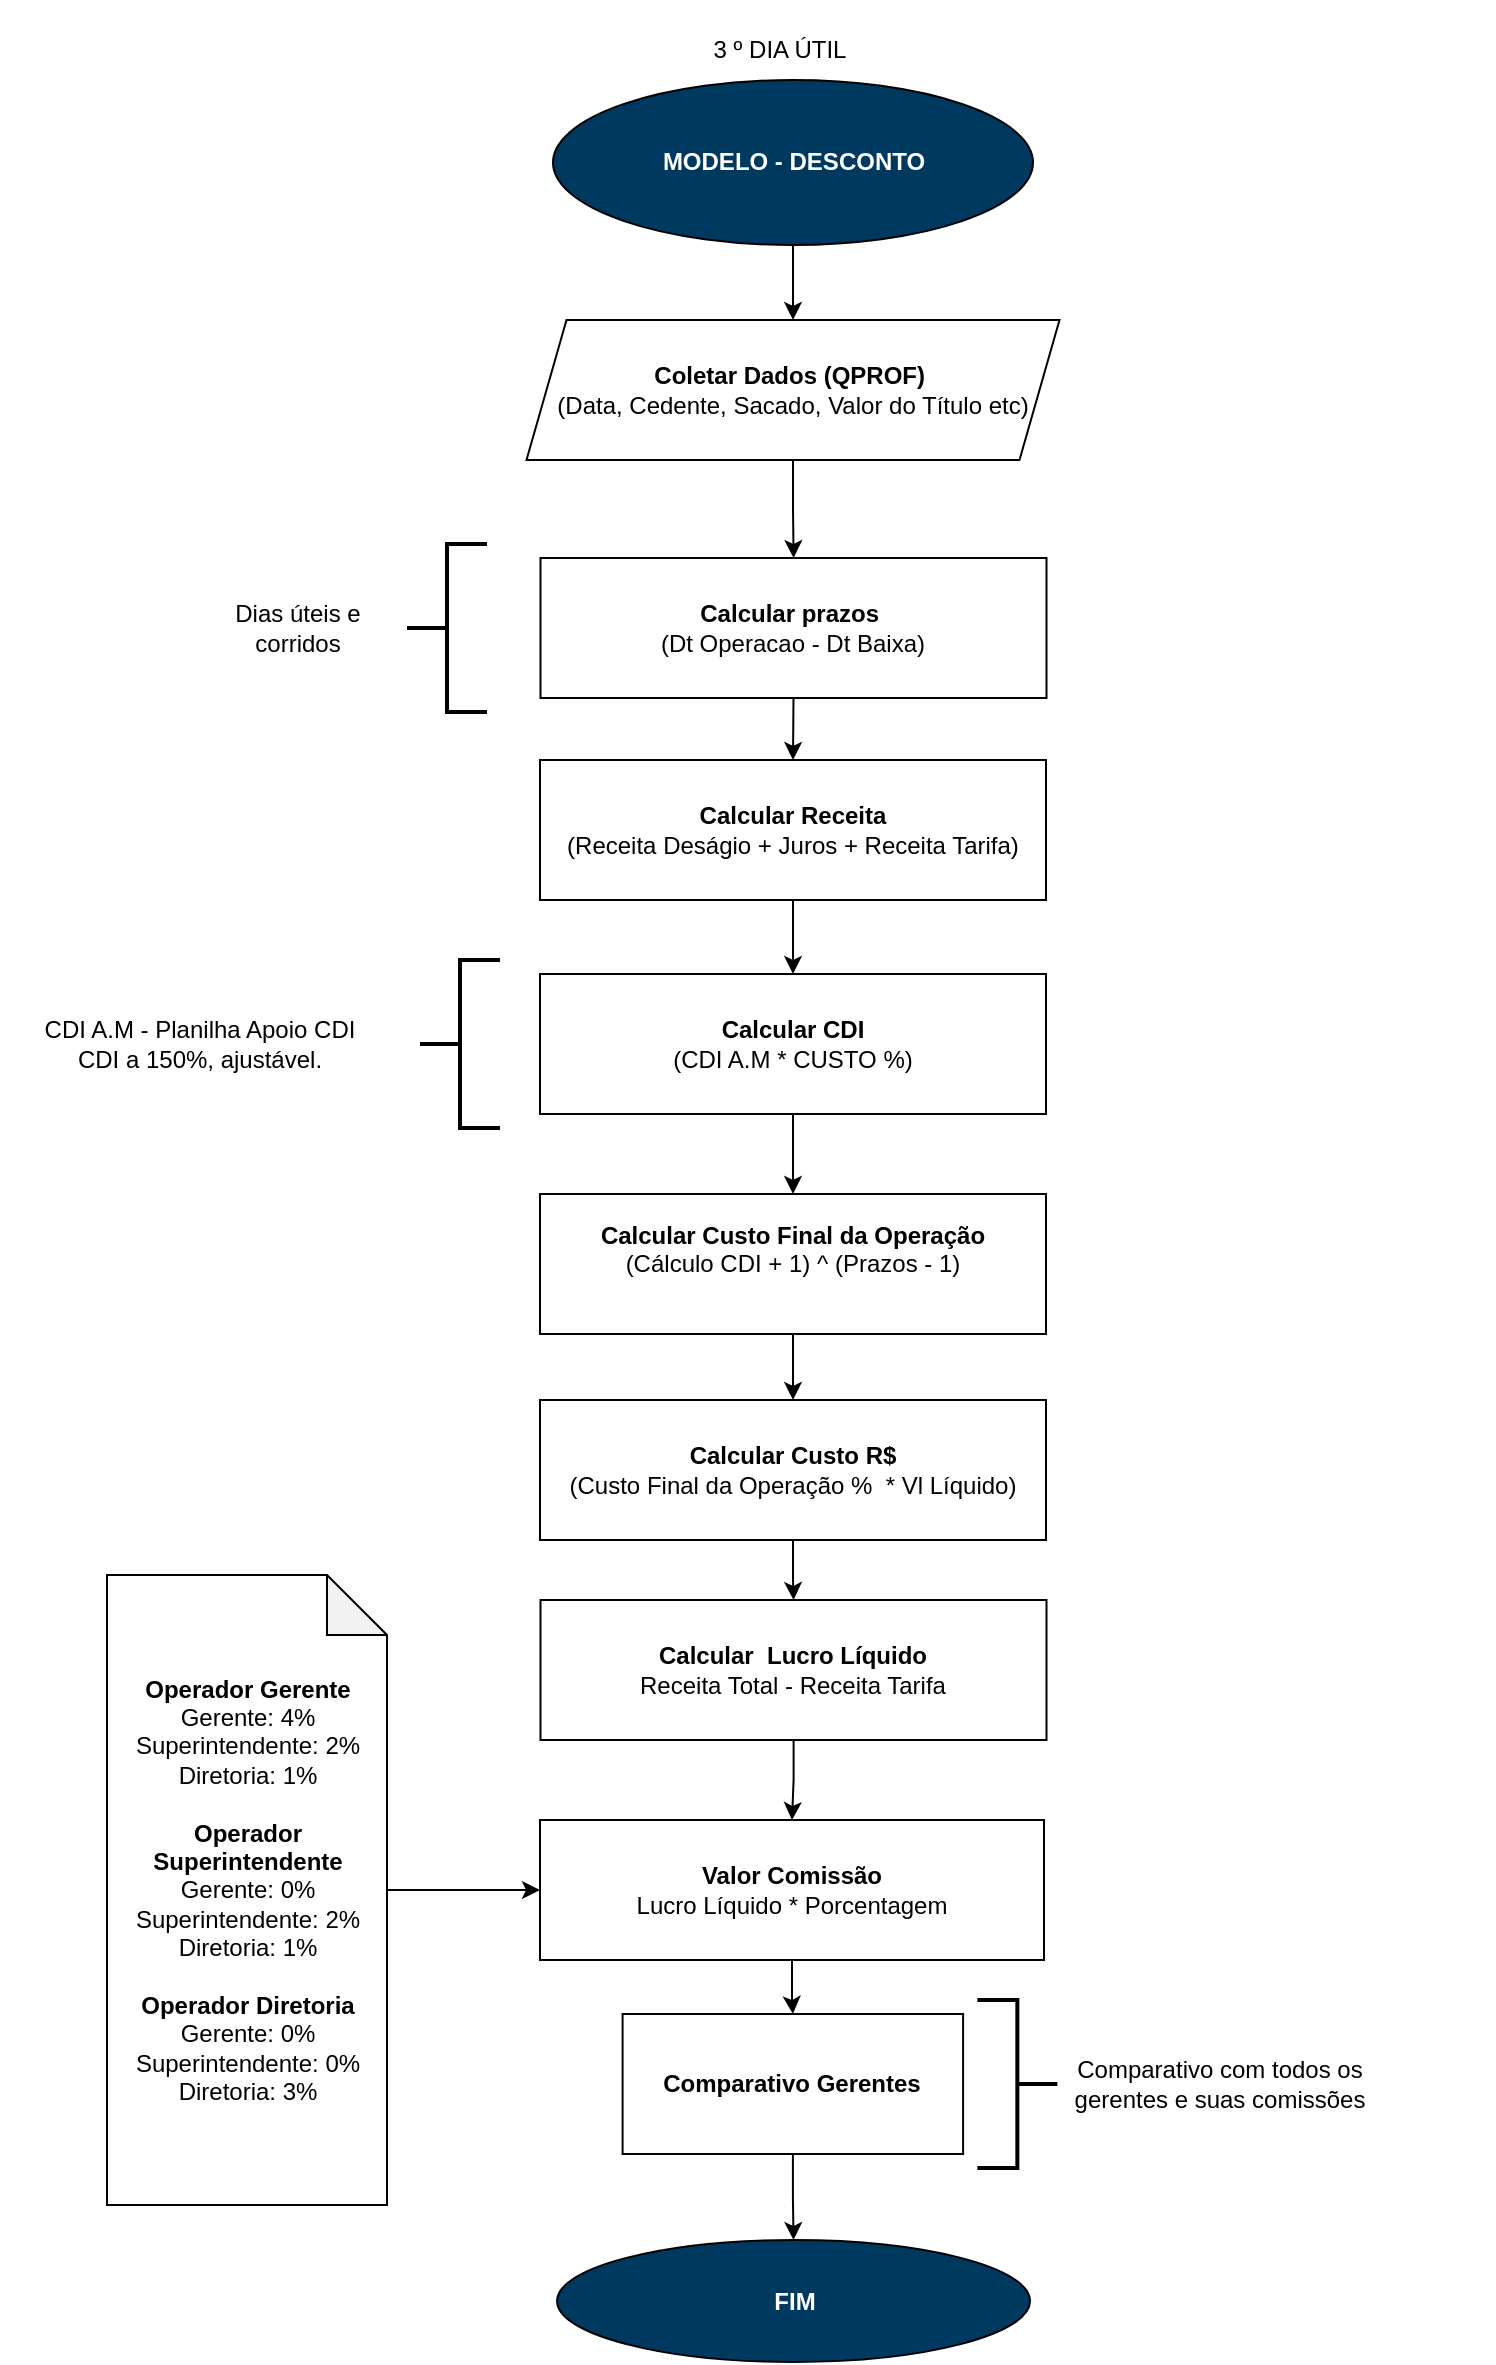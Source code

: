 <mxfile version="24.7.16" pages="4">
  <diagram name="DESCONTO" id="_d2cayw3rxY8vn-zWWvY">
    <mxGraphModel dx="1499" dy="1824" grid="1" gridSize="10" guides="1" tooltips="1" connect="1" arrows="1" fold="1" page="1" pageScale="1" pageWidth="827" pageHeight="1169" math="0" shadow="0">
      <root>
        <mxCell id="0" />
        <mxCell id="1" parent="0" />
        <mxCell id="TeKsGyX4EHNwTsalYo8B-63" style="edgeStyle=orthogonalEdgeStyle;rounded=0;orthogonalLoop=1;jettySize=auto;html=1;exitX=0.5;exitY=1;exitDx=0;exitDy=0;entryX=0.5;entryY=1;entryDx=0;entryDy=0;" parent="1" edge="1">
          <mxGeometry relative="1" as="geometry">
            <mxPoint x="1140" y="1192.5" as="targetPoint" />
          </mxGeometry>
        </mxCell>
        <mxCell id="TeKsGyX4EHNwTsalYo8B-71" style="edgeStyle=orthogonalEdgeStyle;rounded=0;orthogonalLoop=1;jettySize=auto;html=1;exitX=1;exitY=0.5;exitDx=0;exitDy=0;entryX=0;entryY=0.5;entryDx=0;entryDy=0;" parent="1" edge="1">
          <mxGeometry relative="1" as="geometry">
            <mxPoint x="1240" y="1155" as="sourcePoint" />
          </mxGeometry>
        </mxCell>
        <mxCell id="s9tQfGSfNcySYrhV0mtR-148" value="3 º DIA ÚTIL" style="text;html=1;align=center;verticalAlign=middle;whiteSpace=wrap;rounded=0;" parent="1" vertex="1">
          <mxGeometry x="395.25" y="-340" width="150" height="50" as="geometry" />
        </mxCell>
        <mxCell id="6R9e0S38YPJOB4MfhtHX-23" style="edgeStyle=orthogonalEdgeStyle;rounded=0;orthogonalLoop=1;jettySize=auto;html=1;exitX=0.5;exitY=1;exitDx=0;exitDy=0;entryX=0.5;entryY=0;entryDx=0;entryDy=0;" parent="1" source="s9tQfGSfNcySYrhV0mtR-16" target="ZZocRbKpfJS5ne6Fi3mc-1" edge="1">
          <mxGeometry relative="1" as="geometry">
            <mxPoint x="476.875" y="247" as="targetPoint" />
          </mxGeometry>
        </mxCell>
        <mxCell id="s9tQfGSfNcySYrhV0mtR-16" value="&lt;b&gt;Calcular Receita&lt;/b&gt;&lt;br&gt;(Receita Deságio + Juros + Receita Tarifa)" style="rounded=0;whiteSpace=wrap;html=1;" parent="1" vertex="1">
          <mxGeometry x="350" y="40" width="253" height="70" as="geometry" />
        </mxCell>
        <mxCell id="6R9e0S38YPJOB4MfhtHX-8" style="edgeStyle=orthogonalEdgeStyle;rounded=0;orthogonalLoop=1;jettySize=auto;html=1;exitX=0.5;exitY=1;exitDx=0;exitDy=0;entryX=0.5;entryY=0;entryDx=0;entryDy=0;" parent="1" source="s9tQfGSfNcySYrhV0mtR-18" target="s9tQfGSfNcySYrhV0mtR-16" edge="1">
          <mxGeometry relative="1" as="geometry">
            <mxPoint x="476.5" y="80" as="targetPoint" />
          </mxGeometry>
        </mxCell>
        <mxCell id="s9tQfGSfNcySYrhV0mtR-18" value="&lt;b&gt;Calcular prazos&amp;nbsp;&lt;/b&gt;&lt;br&gt;(Dt Operacao - Dt Baixa)" style="rounded=0;whiteSpace=wrap;html=1;" parent="1" vertex="1">
          <mxGeometry x="350.25" y="-61" width="253" height="70" as="geometry" />
        </mxCell>
        <mxCell id="6R9e0S38YPJOB4MfhtHX-39" style="edgeStyle=orthogonalEdgeStyle;rounded=0;orthogonalLoop=1;jettySize=auto;html=1;exitX=0.5;exitY=1;exitDx=0;exitDy=0;entryX=0.5;entryY=0;entryDx=0;entryDy=0;" parent="1" source="s9tQfGSfNcySYrhV0mtR-42" target="6R9e0S38YPJOB4MfhtHX-30" edge="1">
          <mxGeometry relative="1" as="geometry" />
        </mxCell>
        <mxCell id="s9tQfGSfNcySYrhV0mtR-42" value="&lt;b&gt;&lt;font color=&quot;#ffffff&quot;&gt;MODELO - DESCONTO&lt;/font&gt;&lt;/b&gt;" style="ellipse;whiteSpace=wrap;html=1;fillColor=#003960;" parent="1" vertex="1">
          <mxGeometry x="356.5" y="-300" width="240" height="82.5" as="geometry" />
        </mxCell>
        <mxCell id="6R9e0S38YPJOB4MfhtHX-20" value="" style="strokeWidth=2;html=1;shape=mxgraph.flowchart.annotation_2;align=left;labelPosition=right;pointerEvents=1;fillColor=#003960;" parent="1" vertex="1">
          <mxGeometry x="283.5" y="-68" width="40" height="84" as="geometry" />
        </mxCell>
        <mxCell id="6R9e0S38YPJOB4MfhtHX-21" value="Dias úteis e corridos" style="text;html=1;align=center;verticalAlign=middle;whiteSpace=wrap;rounded=0;" parent="1" vertex="1">
          <mxGeometry x="183.5" y="-44" width="90" height="36" as="geometry" />
        </mxCell>
        <mxCell id="yP4JoTnGkoKO8JnlrIDl-3" value="" style="edgeStyle=orthogonalEdgeStyle;rounded=0;orthogonalLoop=1;jettySize=auto;html=1;" parent="1" source="6R9e0S38YPJOB4MfhtHX-28" target="6R9e0S38YPJOB4MfhtHX-32" edge="1">
          <mxGeometry relative="1" as="geometry" />
        </mxCell>
        <mxCell id="6R9e0S38YPJOB4MfhtHX-28" value="&lt;div&gt;&lt;b&gt;Calcular Custo R$&lt;/b&gt;&lt;br&gt;(Custo Final da Operação %&amp;nbsp; * Vl Líquido)&lt;/div&gt;" style="rounded=0;whiteSpace=wrap;html=1;" parent="1" vertex="1">
          <mxGeometry x="350" y="360" width="253" height="70" as="geometry" />
        </mxCell>
        <mxCell id="6R9e0S38YPJOB4MfhtHX-31" style="edgeStyle=orthogonalEdgeStyle;rounded=0;orthogonalLoop=1;jettySize=auto;html=1;exitX=0.5;exitY=1;exitDx=0;exitDy=0;" parent="1" source="6R9e0S38YPJOB4MfhtHX-30" target="s9tQfGSfNcySYrhV0mtR-18" edge="1">
          <mxGeometry relative="1" as="geometry" />
        </mxCell>
        <mxCell id="6R9e0S38YPJOB4MfhtHX-30" value="&lt;b&gt;Coletar Dados (QPROF)&amp;nbsp;&lt;/b&gt;&lt;div&gt;(Data, Cedente, Sacado, Valor do Título etc)&lt;/div&gt;" style="shape=parallelogram;perimeter=parallelogramPerimeter;whiteSpace=wrap;html=1;fixedSize=1;" parent="1" vertex="1">
          <mxGeometry x="343.25" y="-180" width="266.5" height="70" as="geometry" />
        </mxCell>
        <mxCell id="yP4JoTnGkoKO8JnlrIDl-5" value="" style="edgeStyle=orthogonalEdgeStyle;rounded=0;orthogonalLoop=1;jettySize=auto;html=1;" parent="1" source="6R9e0S38YPJOB4MfhtHX-32" target="6R9e0S38YPJOB4MfhtHX-57" edge="1">
          <mxGeometry relative="1" as="geometry" />
        </mxCell>
        <mxCell id="6R9e0S38YPJOB4MfhtHX-32" value="&lt;b&gt;Calcular&amp;nbsp;&amp;nbsp;&lt;/b&gt;&lt;b&gt;Lucro Líquido&lt;br&gt;&lt;/b&gt;Receita Total - Receita Tarifa" style="rounded=0;whiteSpace=wrap;html=1;" parent="1" vertex="1">
          <mxGeometry x="350.25" y="460" width="253" height="70" as="geometry" />
        </mxCell>
        <mxCell id="yP4JoTnGkoKO8JnlrIDl-6" value="" style="edgeStyle=orthogonalEdgeStyle;rounded=0;orthogonalLoop=1;jettySize=auto;html=1;" parent="1" source="6R9e0S38YPJOB4MfhtHX-57" target="12A56TbVkGBOpqcJUSsV-4" edge="1">
          <mxGeometry relative="1" as="geometry" />
        </mxCell>
        <mxCell id="6R9e0S38YPJOB4MfhtHX-57" value="&lt;b&gt;Valor Comissão&lt;br&gt;&lt;/b&gt;Lucro Líquido * Porcentagem" style="rounded=0;whiteSpace=wrap;html=1;" parent="1" vertex="1">
          <mxGeometry x="350" y="570" width="252" height="70" as="geometry" />
        </mxCell>
        <mxCell id="6R9e0S38YPJOB4MfhtHX-59" value="&lt;b&gt;&lt;font color=&quot;#ffffff&quot;&gt;FIM&lt;/font&gt;&lt;/b&gt;" style="ellipse;whiteSpace=wrap;html=1;fillColor=#003960;" parent="1" vertex="1">
          <mxGeometry x="358.52" y="780" width="236.5" height="61" as="geometry" />
        </mxCell>
        <mxCell id="yP4JoTnGkoKO8JnlrIDl-7" value="" style="edgeStyle=orthogonalEdgeStyle;rounded=0;orthogonalLoop=1;jettySize=auto;html=1;" parent="1" source="12A56TbVkGBOpqcJUSsV-4" target="6R9e0S38YPJOB4MfhtHX-59" edge="1">
          <mxGeometry relative="1" as="geometry" />
        </mxCell>
        <mxCell id="yP4JoTnGkoKO8JnlrIDl-4" value="" style="edgeStyle=orthogonalEdgeStyle;rounded=0;orthogonalLoop=1;jettySize=auto;html=1;" parent="1" source="WtkpYPYLF3NqtBBW18X0-1" target="6R9e0S38YPJOB4MfhtHX-57" edge="1">
          <mxGeometry relative="1" as="geometry" />
        </mxCell>
        <mxCell id="WtkpYPYLF3NqtBBW18X0-1" value="&lt;div&gt;&lt;b&gt;Operador Gerente&lt;/b&gt;&lt;/div&gt;&lt;div&gt;Gerente: 4%&lt;/div&gt;&lt;div&gt;Superintendente: 2%&lt;/div&gt;&lt;div&gt;Diretoria: 1%&lt;/div&gt;&lt;div&gt;&lt;br&gt;&lt;/div&gt;&lt;div&gt;&lt;b&gt;Operador Superintendente&lt;/b&gt;&lt;/div&gt;&lt;div&gt;Gerente: 0%&lt;/div&gt;&lt;div&gt;Superintendente: 2%&lt;/div&gt;&lt;div&gt;Diretoria: 1%&lt;/div&gt;&lt;div&gt;&lt;br&gt;&lt;/div&gt;&lt;div&gt;&lt;b&gt;Operador Diretoria&lt;/b&gt;&lt;/div&gt;&lt;div&gt;Gerente: 0%&lt;/div&gt;&lt;div&gt;Superintendente: 0%&lt;/div&gt;&lt;div&gt;Diretoria: 3%&lt;/div&gt;&lt;div&gt;&lt;/div&gt;" style="shape=note;whiteSpace=wrap;html=1;backgroundOutline=1;darkOpacity=0.05;" parent="1" vertex="1">
          <mxGeometry x="133.5" y="447.5" width="140" height="315" as="geometry" />
        </mxCell>
        <mxCell id="yP4JoTnGkoKO8JnlrIDl-1" value="" style="group" parent="1" vertex="1" connectable="0">
          <mxGeometry x="80" y="140" width="523" height="84" as="geometry" />
        </mxCell>
        <mxCell id="6R9e0S38YPJOB4MfhtHX-25" value="CDI A.M - Planilha Apoio CDI&lt;div&gt;CDI a 150%, ajustável.&lt;br&gt;&lt;/div&gt;" style="text;html=1;align=center;verticalAlign=middle;whiteSpace=wrap;rounded=0;" parent="yP4JoTnGkoKO8JnlrIDl-1" vertex="1">
          <mxGeometry y="24" width="200" height="36" as="geometry" />
        </mxCell>
        <mxCell id="6R9e0S38YPJOB4MfhtHX-38" value="" style="strokeWidth=2;html=1;shape=mxgraph.flowchart.annotation_2;align=left;labelPosition=right;pointerEvents=1;fillColor=#003960;" parent="yP4JoTnGkoKO8JnlrIDl-1" vertex="1">
          <mxGeometry x="210" width="40" height="84" as="geometry" />
        </mxCell>
        <mxCell id="ZZocRbKpfJS5ne6Fi3mc-1" value="&lt;b&gt;Calcular CDI&lt;br&gt;&lt;/b&gt;(CDI A.M * CUSTO %)" style="rounded=0;whiteSpace=wrap;html=1;" parent="yP4JoTnGkoKO8JnlrIDl-1" vertex="1">
          <mxGeometry x="270" y="7" width="253" height="70" as="geometry" />
        </mxCell>
        <mxCell id="yP4JoTnGkoKO8JnlrIDl-9" value="" style="group" parent="1" vertex="1" connectable="0">
          <mxGeometry x="391.3" y="660" width="394.13" height="84" as="geometry" />
        </mxCell>
        <mxCell id="12A56TbVkGBOpqcJUSsV-4" value="&lt;b&gt;Comparativo Gerentes&lt;/b&gt;" style="rounded=0;whiteSpace=wrap;html=1;" parent="yP4JoTnGkoKO8JnlrIDl-9" vertex="1">
          <mxGeometry y="7" width="170.25" height="70" as="geometry" />
        </mxCell>
        <mxCell id="xZUfaCkXMy1GqnFISg14-1" value="" style="strokeWidth=2;html=1;shape=mxgraph.flowchart.annotation_2;align=left;labelPosition=right;pointerEvents=1;direction=west;rotation=0;" parent="yP4JoTnGkoKO8JnlrIDl-9" vertex="1">
          <mxGeometry x="177.38" width="40" height="84" as="geometry" />
        </mxCell>
        <mxCell id="xZUfaCkXMy1GqnFISg14-2" value="Comparativo com todos os gerentes e suas comissões" style="text;html=1;align=center;verticalAlign=middle;whiteSpace=wrap;rounded=0;" parent="yP4JoTnGkoKO8JnlrIDl-9" vertex="1">
          <mxGeometry x="204.13" y="9" width="190" height="66" as="geometry" />
        </mxCell>
        <mxCell id="GWBmuveaV4F98-f31__R-5" value="" style="edgeStyle=orthogonalEdgeStyle;rounded=0;orthogonalLoop=1;jettySize=auto;html=1;" parent="1" source="GWBmuveaV4F98-f31__R-1" target="6R9e0S38YPJOB4MfhtHX-28" edge="1">
          <mxGeometry relative="1" as="geometry" />
        </mxCell>
        <mxCell id="GWBmuveaV4F98-f31__R-4" value="" style="edgeStyle=orthogonalEdgeStyle;rounded=0;orthogonalLoop=1;jettySize=auto;html=1;" parent="1" source="ZZocRbKpfJS5ne6Fi3mc-1" target="GWBmuveaV4F98-f31__R-1" edge="1">
          <mxGeometry relative="1" as="geometry" />
        </mxCell>
        <mxCell id="GWBmuveaV4F98-f31__R-10" value="" style="group" parent="1" vertex="1" connectable="0">
          <mxGeometry x="350" y="250" width="476.74" height="84" as="geometry" />
        </mxCell>
        <mxCell id="GWBmuveaV4F98-f31__R-1" value="&lt;b&gt;Calcular&amp;nbsp;&lt;/b&gt;&lt;b&gt;Custo Final da Operação&lt;br&gt;&lt;/b&gt;(Cálculo CDI + 1) ^ (Prazos - 1)&lt;br&gt;&lt;div&gt;&lt;br&gt;&lt;/div&gt;" style="rounded=0;whiteSpace=wrap;html=1;" parent="GWBmuveaV4F98-f31__R-10" vertex="1">
          <mxGeometry y="7" width="253" height="70" as="geometry" />
        </mxCell>
      </root>
    </mxGraphModel>
  </diagram>
  <diagram id="k5cFWQFqlMl-SQ0jzQPr" name="CCB E NC">
    <mxGraphModel dx="1314" dy="2105" grid="1" gridSize="10" guides="1" tooltips="1" connect="1" arrows="1" fold="1" page="1" pageScale="1" pageWidth="827" pageHeight="1169" math="0" shadow="0">
      <root>
        <mxCell id="0" />
        <mxCell id="1" parent="0" />
        <mxCell id="7jhAaIwT8uO-WgDqWZ5D-1" value="" style="strokeWidth=2;html=1;shape=mxgraph.flowchart.annotation_2;align=left;labelPosition=right;pointerEvents=1;fillColor=#003960;" parent="1" vertex="1">
          <mxGeometry x="1590" y="290" width="40" height="84" as="geometry" />
        </mxCell>
        <mxCell id="7jhAaIwT8uO-WgDqWZ5D-2" value="Dias úteis e corridos" style="text;html=1;align=center;verticalAlign=middle;whiteSpace=wrap;rounded=0;" parent="1" vertex="1">
          <mxGeometry x="1500" y="314" width="90" height="36" as="geometry" />
        </mxCell>
        <mxCell id="7jhAaIwT8uO-WgDqWZ5D-5" value="" style="strokeWidth=2;html=1;shape=mxgraph.flowchart.annotation_2;align=left;labelPosition=right;pointerEvents=1;fillColor=#003960;" parent="1" vertex="1">
          <mxGeometry x="1590" y="420" width="40" height="84" as="geometry" />
        </mxCell>
        <mxCell id="7jhAaIwT8uO-WgDqWZ5D-6" value="Realiza uma soma partir do número de aditivo, fundo e quantidade de parcelas&lt;br&gt;(Parcela Prevista)" style="text;html=1;align=center;verticalAlign=middle;whiteSpace=wrap;rounded=0;" parent="1" vertex="1">
          <mxGeometry x="1410" y="429" width="190" height="66" as="geometry" />
        </mxCell>
        <mxCell id="7jhAaIwT8uO-WgDqWZ5D-8" value="" style="strokeWidth=2;html=1;shape=mxgraph.flowchart.annotation_2;align=left;labelPosition=right;pointerEvents=1;fillColor=#003960;" parent="1" vertex="1">
          <mxGeometry x="1590" y="543" width="40" height="84" as="geometry" />
        </mxCell>
        <mxCell id="7jhAaIwT8uO-WgDqWZ5D-9" value="PROCV em uma tabela apoio de NC E CCB&lt;br&gt;(Calculo deve ser baseado referente a parcela anterior)" style="text;html=1;align=center;verticalAlign=middle;whiteSpace=wrap;rounded=0;" parent="1" vertex="1">
          <mxGeometry x="1410" y="552" width="190" height="66" as="geometry" />
        </mxCell>
        <mxCell id="vIKfB7wCzCkGlQADSQGg-4" style="edgeStyle=orthogonalEdgeStyle;rounded=0;orthogonalLoop=1;jettySize=auto;html=1;exitX=0.5;exitY=1;exitDx=0;exitDy=0;entryX=0.5;entryY=0;entryDx=0;entryDy=0;" parent="1" source="vIKfB7wCzCkGlQADSQGg-5" target="vIKfB7wCzCkGlQADSQGg-9" edge="1">
          <mxGeometry relative="1" as="geometry">
            <mxPoint x="1768" y="377.5" as="targetPoint" />
          </mxGeometry>
        </mxCell>
        <mxCell id="vIKfB7wCzCkGlQADSQGg-5" value="&lt;b&gt;Calcular Prazos e Quantidade de Parcelas&lt;/b&gt;" style="rounded=0;whiteSpace=wrap;html=1;" parent="1" vertex="1">
          <mxGeometry x="1640" y="297.5" width="253" height="70" as="geometry" />
        </mxCell>
        <mxCell id="vIKfB7wCzCkGlQADSQGg-6" style="edgeStyle=orthogonalEdgeStyle;rounded=0;orthogonalLoop=1;jettySize=auto;html=1;exitX=1;exitY=0.5;exitDx=0;exitDy=0;entryX=0;entryY=0.5;entryDx=0;entryDy=0;" parent="1" source="vIKfB7wCzCkGlQADSQGg-7" target="vIKfB7wCzCkGlQADSQGg-11" edge="1">
          <mxGeometry relative="1" as="geometry" />
        </mxCell>
        <mxCell id="vIKfB7wCzCkGlQADSQGg-7" value="&lt;b&gt;Calcular&amp;nbsp;&lt;/b&gt;&lt;b&gt;Saldo Devedor&lt;/b&gt;" style="rounded=0;whiteSpace=wrap;html=1;" parent="1" vertex="1">
          <mxGeometry x="1640" y="547.5" width="253" height="70" as="geometry" />
        </mxCell>
        <mxCell id="vIKfB7wCzCkGlQADSQGg-8" style="edgeStyle=orthogonalEdgeStyle;rounded=0;orthogonalLoop=1;jettySize=auto;html=1;exitX=0.5;exitY=1;exitDx=0;exitDy=0;entryX=0.5;entryY=0;entryDx=0;entryDy=0;" parent="1" source="vIKfB7wCzCkGlQADSQGg-9" target="vIKfB7wCzCkGlQADSQGg-7" edge="1">
          <mxGeometry relative="1" as="geometry" />
        </mxCell>
        <mxCell id="vIKfB7wCzCkGlQADSQGg-9" value="&lt;b&gt;Calcular&amp;nbsp;&lt;/b&gt;&lt;b&gt;Parcela Principal&lt;/b&gt;&lt;div&gt;&lt;br&gt;&lt;/div&gt;" style="rounded=0;whiteSpace=wrap;html=1;" parent="1" vertex="1">
          <mxGeometry x="1640" y="427.5" width="253" height="70" as="geometry" />
        </mxCell>
        <mxCell id="vIKfB7wCzCkGlQADSQGg-10" value="" style="edgeStyle=orthogonalEdgeStyle;rounded=0;orthogonalLoop=1;jettySize=auto;html=1;exitX=0.5;exitY=0;exitDx=0;exitDy=0;entryX=0.5;entryY=1;entryDx=0;entryDy=0;" parent="1" source="vIKfB7wCzCkGlQADSQGg-11" target="vIKfB7wCzCkGlQADSQGg-13" edge="1">
          <mxGeometry relative="1" as="geometry" />
        </mxCell>
        <mxCell id="vIKfB7wCzCkGlQADSQGg-11" value="&lt;b&gt;Calcular&amp;nbsp;&lt;/b&gt;&lt;b&gt;Receita Total da Parcela&lt;/b&gt;&lt;br&gt;(Receita Pré + Receita Pós + Receita Juros/Mora/Acertos" style="rounded=0;whiteSpace=wrap;html=1;" parent="1" vertex="1">
          <mxGeometry x="1991.5" y="547.5" width="253" height="70" as="geometry" />
        </mxCell>
        <mxCell id="vIKfB7wCzCkGlQADSQGg-12" style="edgeStyle=orthogonalEdgeStyle;rounded=0;orthogonalLoop=1;jettySize=auto;html=1;exitX=0.5;exitY=0;exitDx=0;exitDy=0;entryX=0.5;entryY=1;entryDx=0;entryDy=0;" parent="1" source="vIKfB7wCzCkGlQADSQGg-13" target="vIKfB7wCzCkGlQADSQGg-17" edge="1">
          <mxGeometry relative="1" as="geometry">
            <mxPoint x="2118" y="387.5" as="targetPoint" />
          </mxGeometry>
        </mxCell>
        <mxCell id="vIKfB7wCzCkGlQADSQGg-13" value="&lt;b&gt;Calcular CDI&lt;br&gt;&lt;/b&gt;(CDI A.M * CUSTO %)" style="rounded=0;whiteSpace=wrap;html=1;" parent="1" vertex="1">
          <mxGeometry x="1991.5" y="428.5" width="253" height="70" as="geometry" />
        </mxCell>
        <mxCell id="vIKfB7wCzCkGlQADSQGg-14" style="edgeStyle=orthogonalEdgeStyle;rounded=0;orthogonalLoop=1;jettySize=auto;html=1;exitX=0.5;exitY=1;exitDx=0;exitDy=0;entryX=0.5;entryY=0;entryDx=0;entryDy=0;" parent="1" source="vIKfB7wCzCkGlQADSQGg-15" target="6rHBd71rpCZQ0cB7g7X_-1" edge="1">
          <mxGeometry relative="1" as="geometry">
            <mxPoint x="1766.5" y="160" as="targetPoint" />
          </mxGeometry>
        </mxCell>
        <mxCell id="vIKfB7wCzCkGlQADSQGg-15" value="&lt;b&gt;&lt;font color=&quot;#ffffff&quot;&gt;MODELO CCB e NC&lt;/font&gt;&lt;/b&gt;" style="ellipse;whiteSpace=wrap;html=1;fillColor=#003960;" parent="1" vertex="1">
          <mxGeometry x="1652.25" y="20" width="240" height="82.5" as="geometry" />
        </mxCell>
        <mxCell id="vIKfB7wCzCkGlQADSQGg-16" style="edgeStyle=orthogonalEdgeStyle;rounded=0;orthogonalLoop=1;jettySize=auto;html=1;entryX=0.5;entryY=1;entryDx=0;entryDy=0;" parent="1" source="vIKfB7wCzCkGlQADSQGg-17" target="vIKfB7wCzCkGlQADSQGg-41" edge="1">
          <mxGeometry relative="1" as="geometry" />
        </mxCell>
        <mxCell id="vIKfB7wCzCkGlQADSQGg-17" value="&lt;b&gt;Calcular&amp;nbsp;&lt;/b&gt;&lt;b&gt;Custo R$&lt;br&gt;&lt;/b&gt;(Cálculo CDI + 1) ^ (Prazos - 1)&lt;br&gt;&lt;div&gt;&lt;br&gt;&lt;/div&gt;" style="rounded=0;whiteSpace=wrap;html=1;" parent="1" vertex="1">
          <mxGeometry x="1991.5" y="299.5" width="253" height="70" as="geometry" />
        </mxCell>
        <mxCell id="6xUZ85JvRuJn5r9nFcfb-11" style="edgeStyle=orthogonalEdgeStyle;rounded=0;orthogonalLoop=1;jettySize=auto;html=1;exitX=0.5;exitY=0;exitDx=0;exitDy=0;" parent="1" source="vIKfB7wCzCkGlQADSQGg-22" target="tpDk7JyUDelfkJeAgdgQ-1" edge="1">
          <mxGeometry relative="1" as="geometry">
            <mxPoint x="3188" y="-50" as="targetPoint" />
            <Array as="points">
              <mxPoint x="2445" y="-138" />
              <mxPoint x="3188" y="-138" />
            </Array>
            <mxPoint x="2400" y="-108.0" as="sourcePoint" />
          </mxGeometry>
        </mxCell>
        <mxCell id="6xUZ85JvRuJn5r9nFcfb-19" value="&lt;font style=&quot;font-size: 12px;&quot;&gt;&lt;b&gt;NÃO&lt;/b&gt;&lt;/font&gt;" style="edgeLabel;html=1;align=center;verticalAlign=middle;resizable=0;points=[];" parent="6xUZ85JvRuJn5r9nFcfb-11" vertex="1" connectable="0">
          <mxGeometry x="-0.28" y="-1" relative="1" as="geometry">
            <mxPoint x="118" y="-11" as="offset" />
          </mxGeometry>
        </mxCell>
        <mxCell id="6xUZ85JvRuJn5r9nFcfb-17" style="edgeStyle=orthogonalEdgeStyle;rounded=0;orthogonalLoop=1;jettySize=auto;html=1;exitX=1;exitY=0.5;exitDx=0;exitDy=0;entryX=0.5;entryY=0;entryDx=0;entryDy=0;" parent="1" source="vIKfB7wCzCkGlQADSQGg-22" target="FxlYlC4geTRAHk9puQJs-1" edge="1">
          <mxGeometry relative="1" as="geometry">
            <mxPoint x="2815.13" y="167" as="targetPoint" />
          </mxGeometry>
        </mxCell>
        <mxCell id="6xUZ85JvRuJn5r9nFcfb-18" value="&lt;b&gt;&lt;font style=&quot;font-size: 12px;&quot;&gt;SIM&lt;/font&gt;&lt;/b&gt;" style="edgeLabel;html=1;align=center;verticalAlign=middle;resizable=0;points=[];" parent="6xUZ85JvRuJn5r9nFcfb-17" vertex="1" connectable="0">
          <mxGeometry x="-0.021" y="5" relative="1" as="geometry">
            <mxPoint x="-7" y="30" as="offset" />
          </mxGeometry>
        </mxCell>
        <mxCell id="vIKfB7wCzCkGlQADSQGg-22" value="&lt;font color=&quot;#ffffff&quot;&gt;&lt;b&gt;Lucro Líquido &amp;gt; 0?&lt;/b&gt;&lt;/font&gt;" style="rhombus;whiteSpace=wrap;html=1;fillColor=#003960;" parent="1" vertex="1">
          <mxGeometry x="2290" y="-100" width="310" height="155" as="geometry" />
        </mxCell>
        <mxCell id="P6HdtfM3hRBSKh-L1GdB-3" style="edgeStyle=orthogonalEdgeStyle;rounded=0;orthogonalLoop=1;jettySize=auto;html=1;entryX=0;entryY=0.5;entryDx=0;entryDy=0;exitX=0.5;exitY=0;exitDx=0;exitDy=0;" parent="1" source="vIKfB7wCzCkGlQADSQGg-41" target="vIKfB7wCzCkGlQADSQGg-22" edge="1">
          <mxGeometry relative="1" as="geometry" />
        </mxCell>
        <mxCell id="vIKfB7wCzCkGlQADSQGg-41" value="&lt;b&gt;Calcular&amp;nbsp;&amp;nbsp;&lt;/b&gt;&lt;b&gt;Lucro Líquido&lt;br&gt;&lt;/b&gt;(Receita Total da Parcela -&amp;nbsp;&lt;span style=&quot;background-color: initial;&quot;&gt;Custo)&lt;/span&gt;" style="rounded=0;whiteSpace=wrap;html=1;" parent="1" vertex="1">
          <mxGeometry x="1991" y="150" width="253" height="70" as="geometry" />
        </mxCell>
        <mxCell id="6xUZ85JvRuJn5r9nFcfb-7" value="" style="strokeWidth=2;html=1;shape=mxgraph.flowchart.annotation_2;align=left;labelPosition=right;pointerEvents=1;direction=west;fillColor=#003960;" parent="1" vertex="1">
          <mxGeometry x="2250" y="289.5" width="40" height="84" as="geometry" />
        </mxCell>
        <mxCell id="6xUZ85JvRuJn5r9nFcfb-8" value="(CDI+1)^(DiasUteis)^(Prazo)-1" style="text;html=1;align=center;verticalAlign=middle;whiteSpace=wrap;rounded=0;" parent="1" vertex="1">
          <mxGeometry x="2290" y="290.5" width="180" height="36" as="geometry" />
        </mxCell>
        <mxCell id="6xUZ85JvRuJn5r9nFcfb-12" value="&lt;b&gt;&lt;font color=&quot;#ffffff&quot;&gt;FIM&lt;/font&gt;&lt;/b&gt;" style="ellipse;whiteSpace=wrap;html=1;fillColor=#003960;" parent="1" vertex="1">
          <mxGeometry x="3068.3" y="252" width="240" height="82.5" as="geometry" />
        </mxCell>
        <mxCell id="FxlYlC4geTRAHk9puQJs-4" style="edgeStyle=orthogonalEdgeStyle;rounded=0;orthogonalLoop=1;jettySize=auto;html=1;exitX=0.5;exitY=1;exitDx=0;exitDy=0;" parent="1" source="FxlYlC4geTRAHk9puQJs-1" target="FxlYlC4geTRAHk9puQJs-2" edge="1">
          <mxGeometry relative="1" as="geometry" />
        </mxCell>
        <mxCell id="FxlYlC4geTRAHk9puQJs-1" value="&lt;b&gt;Valor Comissão&lt;/b&gt;&lt;br&gt;Lucro Líquido * Porcentagem" style="rounded=0;whiteSpace=wrap;html=1;" parent="1" vertex="1">
          <mxGeometry x="2630" y="202.5" width="170.25" height="70" as="geometry" />
        </mxCell>
        <mxCell id="FxlYlC4geTRAHk9puQJs-5" style="edgeStyle=orthogonalEdgeStyle;rounded=0;orthogonalLoop=1;jettySize=auto;html=1;entryX=0.5;entryY=1;entryDx=0;entryDy=0;" parent="1" target="6xUZ85JvRuJn5r9nFcfb-12" edge="1">
          <mxGeometry relative="1" as="geometry">
            <mxPoint x="2755.25" y="508.0" as="sourcePoint" />
          </mxGeometry>
        </mxCell>
        <mxCell id="FxlYlC4geTRAHk9puQJs-2" value="&lt;b&gt;Comparativo Gerentes&lt;/b&gt;" style="rounded=0;whiteSpace=wrap;html=1;" parent="1" vertex="1">
          <mxGeometry x="2630" y="481" width="170.25" height="70" as="geometry" />
        </mxCell>
        <mxCell id="vC_jY1O479mAw5l7-w_8-2" value="" style="strokeWidth=2;html=1;shape=mxgraph.flowchart.annotation_2;align=left;labelPosition=right;pointerEvents=1;fillColor=#003960;" parent="1" vertex="1">
          <mxGeometry x="1590" y="153" width="40" height="84" as="geometry" />
        </mxCell>
        <mxCell id="vC_jY1O479mAw5l7-w_8-4" value="&lt;font style=&quot;font-size: 12px;&quot;&gt;Base dos liquidados&lt;br style=&quot;&quot;&gt;referente ao mês anterior ao cálculo da comissão&lt;br&gt;(BRITECH?)&lt;/font&gt;" style="text;html=1;align=center;verticalAlign=middle;whiteSpace=wrap;rounded=0;" parent="1" vertex="1">
          <mxGeometry x="1340" y="179.5" width="240" height="30.5" as="geometry" />
        </mxCell>
        <mxCell id="LdSgvPPgK1jm--LDS9ot-1" value="&lt;h1 style=&quot;margin-top: 0px;&quot;&gt;&lt;span style=&quot;font-size: 12px; font-weight: 400;&quot;&gt;Filtra as operações/comissões dos gerentes por mês&lt;/span&gt;&lt;/h1&gt;" style="text;html=1;whiteSpace=wrap;overflow=hidden;rounded=0;" parent="1" vertex="1">
          <mxGeometry x="2570" y="597.5" width="340" height="50" as="geometry" />
        </mxCell>
        <mxCell id="P6HdtfM3hRBSKh-L1GdB-2" value="" style="edgeStyle=orthogonalEdgeStyle;rounded=0;orthogonalLoop=1;jettySize=auto;html=1;exitX=0.481;exitY=0.983;exitDx=0;exitDy=0;entryX=0.5;entryY=0;entryDx=0;entryDy=0;exitPerimeter=0;" parent="1" source="6rHBd71rpCZQ0cB7g7X_-1" target="vIKfB7wCzCkGlQADSQGg-5" edge="1">
          <mxGeometry relative="1" as="geometry">
            <mxPoint x="1766.5" y="230" as="sourcePoint" />
            <mxPoint x="1766.5" y="200" as="targetPoint" />
          </mxGeometry>
        </mxCell>
        <mxCell id="Uv7BEkV8OwReb3af9JAe-1" value="" style="strokeWidth=2;html=1;shape=mxgraph.flowchart.annotation_2;align=left;labelPosition=right;pointerEvents=1;direction=west;fillColor=#003960;rotation=90;" parent="1" vertex="1">
          <mxGeometry x="2700.13" y="543" width="40" height="84" as="geometry" />
        </mxCell>
        <mxCell id="BvzIrQlNWE1yIMJyPVnd-2" value="&lt;div&gt;&lt;b&gt;Operador Gerente&lt;/b&gt;&lt;/div&gt;&lt;div&gt;Gerente: 4%&lt;/div&gt;&lt;div&gt;Superintendente: 2%&lt;/div&gt;&lt;div&gt;Diretoria: 1%&lt;/div&gt;&lt;div&gt;&lt;br&gt;&lt;/div&gt;&lt;div&gt;&lt;b&gt;Operador Superintendente&lt;/b&gt;&lt;/div&gt;&lt;div&gt;Gerente: 0%&lt;/div&gt;&lt;div&gt;Superintendente: 2%&lt;/div&gt;&lt;div&gt;Diretoria: 1%&lt;/div&gt;&lt;div&gt;&lt;br&gt;&lt;/div&gt;&lt;div&gt;&lt;b&gt;Operador Diretoria&lt;/b&gt;&lt;/div&gt;&lt;div&gt;Gerente: 0%&lt;/div&gt;&lt;div&gt;Superintendente: 0%&lt;/div&gt;&lt;div&gt;Diretoria: 3%&lt;/div&gt;" style="shape=note;whiteSpace=wrap;html=1;backgroundOutline=1;darkOpacity=0.05;" parent="1" vertex="1">
          <mxGeometry x="2830" y="99" width="140" height="277" as="geometry" />
        </mxCell>
        <mxCell id="BvzIrQlNWE1yIMJyPVnd-3" value="" style="endArrow=none;dashed=1;html=1;rounded=0;entryX=0;entryY=0.5;entryDx=0;entryDy=0;entryPerimeter=0;exitX=1;exitY=0.5;exitDx=0;exitDy=0;" parent="1" source="FxlYlC4geTRAHk9puQJs-1" target="BvzIrQlNWE1yIMJyPVnd-2" edge="1">
          <mxGeometry width="50" height="50" relative="1" as="geometry">
            <mxPoint x="2695.13" y="202" as="sourcePoint" />
            <mxPoint x="3018.63" y="213" as="targetPoint" />
          </mxGeometry>
        </mxCell>
        <mxCell id="6rHBd71rpCZQ0cB7g7X_-1" value="&lt;b&gt;Coletar Dados (QPROF e Calculo Gestora)&lt;/b&gt;&lt;br&gt;(Datas, Cedente, Deságio, Descontos, Abatimento, Encargos, Vl Pago)" style="shape=parallelogram;perimeter=parallelogramPerimeter;whiteSpace=wrap;html=1;fixedSize=1;" parent="1" vertex="1">
          <mxGeometry x="1628" y="152" width="288.5" height="67" as="geometry" />
        </mxCell>
        <mxCell id="tpDk7JyUDelfkJeAgdgQ-2" value="" style="edgeStyle=orthogonalEdgeStyle;rounded=0;orthogonalLoop=1;jettySize=auto;html=1;" parent="1" source="tpDk7JyUDelfkJeAgdgQ-1" target="6xUZ85JvRuJn5r9nFcfb-12" edge="1">
          <mxGeometry relative="1" as="geometry" />
        </mxCell>
        <mxCell id="tpDk7JyUDelfkJeAgdgQ-1" value="&lt;b&gt;Registrar motivo&lt;/b&gt;" style="rounded=0;whiteSpace=wrap;html=1;" parent="1" vertex="1">
          <mxGeometry x="3103.18" y="-15" width="170.25" height="70" as="geometry" />
        </mxCell>
        <mxCell id="tpDk7JyUDelfkJeAgdgQ-3" value="&lt;font style=&quot;font-size: 11px;&quot;&gt;&lt;b&gt;Não há comissionamento&lt;/b&gt;&lt;/font&gt;" style="edgeLabel;html=1;align=center;verticalAlign=middle;resizable=0;points=[];" parent="1" vertex="1" connectable="0">
          <mxGeometry x="3188.299" y="210.005" as="geometry" />
        </mxCell>
        <mxCell id="1yLYRMCjwKHXPaxbxBkk-1" value="" style="group" parent="1" vertex="1" connectable="0">
          <mxGeometry x="2280" y="421.5" width="240" height="84" as="geometry" />
        </mxCell>
        <mxCell id="1yLYRMCjwKHXPaxbxBkk-2" value="CDI A.M - Planilha Apoio CDI&lt;div&gt;CDI a 150%, ajustável.&lt;br&gt;&lt;/div&gt;" style="text;html=1;align=center;verticalAlign=middle;whiteSpace=wrap;rounded=0;" parent="1yLYRMCjwKHXPaxbxBkk-1" vertex="1">
          <mxGeometry y="24" width="240" height="36" as="geometry" />
        </mxCell>
        <mxCell id="1yLYRMCjwKHXPaxbxBkk-3" value="" style="strokeWidth=2;html=1;shape=mxgraph.flowchart.annotation_2;align=left;labelPosition=right;pointerEvents=1;fillColor=#003960;rotation=-180;" parent="1" vertex="1">
          <mxGeometry x="2250" y="421.5" width="40" height="84" as="geometry" />
        </mxCell>
        <mxCell id="fHx6PJb2jTc-RdSIErIB-1" value="Baseado em dias úteis entre parcelas." style="text;html=1;align=center;verticalAlign=middle;whiteSpace=wrap;rounded=0;" vertex="1" parent="1">
          <mxGeometry x="2290" y="327.5" width="180" height="36" as="geometry" />
        </mxCell>
      </root>
    </mxGraphModel>
  </diagram>
  <diagram id="j2bvwfRVPHu4JvJFHbbC" name="MODELO TARIFA - GRAFENO">
    <mxGraphModel dx="1499" dy="655" grid="1" gridSize="10" guides="1" tooltips="1" connect="1" arrows="1" fold="1" page="1" pageScale="1" pageWidth="827" pageHeight="1169" math="0" shadow="0">
      <root>
        <mxCell id="0" />
        <mxCell id="1" parent="0" />
        <mxCell id="ZGCHVMFO-MgxCsaP-ZNn-1" style="edgeStyle=orthogonalEdgeStyle;rounded=0;orthogonalLoop=1;jettySize=auto;html=1;exitX=0.5;exitY=1;exitDx=0;exitDy=0;" parent="1" source="MvIQtc3z3vw_uKLrfAOh-1" target="ZGCHVMFO-MgxCsaP-ZNn-6" edge="1">
          <mxGeometry relative="1" as="geometry">
            <mxPoint x="263" y="1096" as="targetPoint" />
            <mxPoint x="263.0" y="1050" as="sourcePoint" />
          </mxGeometry>
        </mxCell>
        <mxCell id="n6MUuG5d1dolSd7LTPxb-7" style="edgeStyle=orthogonalEdgeStyle;rounded=0;orthogonalLoop=1;jettySize=auto;html=1;exitX=0.5;exitY=1;exitDx=0;exitDy=0;" parent="1" source="ZGCHVMFO-MgxCsaP-ZNn-6" target="n6MUuG5d1dolSd7LTPxb-5" edge="1">
          <mxGeometry relative="1" as="geometry">
            <mxPoint x="263.294" y="1225" as="targetPoint" />
          </mxGeometry>
        </mxCell>
        <mxCell id="ZGCHVMFO-MgxCsaP-ZNn-6" value="&lt;b&gt;Calcular Base de Cáculo &lt;/b&gt;&lt;br&gt;(Vl Intrabank + Impostos + Subsidio)" style="rounded=0;whiteSpace=wrap;html=1;" parent="1" vertex="1">
          <mxGeometry x="136.5" y="1099" width="253" height="70" as="geometry" />
        </mxCell>
        <mxCell id="ZGCHVMFO-MgxCsaP-ZNn-7" style="edgeStyle=orthogonalEdgeStyle;rounded=0;orthogonalLoop=1;jettySize=auto;html=1;exitX=0.5;exitY=1;exitDx=0;exitDy=0;entryX=0.5;entryY=0;entryDx=0;entryDy=0;" parent="1" source="ZGCHVMFO-MgxCsaP-ZNn-8" target="MvIQtc3z3vw_uKLrfAOh-1" edge="1">
          <mxGeometry relative="1" as="geometry">
            <mxPoint x="263.0" y="980" as="targetPoint" />
          </mxGeometry>
        </mxCell>
        <mxCell id="ZGCHVMFO-MgxCsaP-ZNn-8" value="&lt;b&gt;&lt;font color=&quot;#ffffff&quot;&gt;MODELO TARIFA - GRAFENO&lt;/font&gt;&lt;/b&gt;" style="ellipse;whiteSpace=wrap;html=1;fillColor=#003960;" parent="1" vertex="1">
          <mxGeometry x="133.25" y="850" width="259.5" height="92.5" as="geometry" />
        </mxCell>
        <mxCell id="n6MUuG5d1dolSd7LTPxb-1" value="&lt;b&gt;&lt;font color=&quot;#ffffff&quot;&gt;FIM&lt;/font&gt;&lt;/b&gt;" style="ellipse;whiteSpace=wrap;html=1;fillColor=#003960;" parent="1" vertex="1">
          <mxGeometry x="143.25" y="1500" width="240" height="82.5" as="geometry" />
        </mxCell>
        <mxCell id="n6MUuG5d1dolSd7LTPxb-11" style="edgeStyle=orthogonalEdgeStyle;rounded=0;orthogonalLoop=1;jettySize=auto;html=1;exitX=0.5;exitY=1;exitDx=0;exitDy=0;" parent="1" source="n6MUuG5d1dolSd7LTPxb-5" target="n6MUuG5d1dolSd7LTPxb-6" edge="1">
          <mxGeometry relative="1" as="geometry" />
        </mxCell>
        <mxCell id="n6MUuG5d1dolSd7LTPxb-12" style="edgeStyle=orthogonalEdgeStyle;rounded=0;orthogonalLoop=1;jettySize=auto;html=1;exitX=0.5;exitY=1;exitDx=0;exitDy=0;entryX=0.5;entryY=0;entryDx=0;entryDy=0;" parent="1" source="n6MUuG5d1dolSd7LTPxb-6" target="n6MUuG5d1dolSd7LTPxb-1" edge="1">
          <mxGeometry relative="1" as="geometry" />
        </mxCell>
        <mxCell id="MvIQtc3z3vw_uKLrfAOh-1" value="&lt;div&gt;&lt;br&gt;&lt;/div&gt;&lt;div&gt;&lt;b&gt;Coletar Dados Grafeno (Planilha Daniele)&lt;/b&gt;&lt;br&gt;Evento de Consulta, Cedente, Dt Pagamento, Tipo de Consumo, Valor Intrabank&lt;br&gt;&lt;div&gt;&lt;br&gt;&lt;/div&gt;&lt;/div&gt;" style="shape=parallelogram;perimeter=parallelogramPerimeter;whiteSpace=wrap;html=1;fixedSize=1;" parent="1" vertex="1">
          <mxGeometry x="106.75" y="990" width="313" height="71" as="geometry" />
        </mxCell>
        <mxCell id="_gZwKmHWo06xMdmNgDKQ-1" value="" style="group" parent="1" vertex="1" connectable="0">
          <mxGeometry x="136.5" y="1380" width="600.5" height="100" as="geometry" />
        </mxCell>
        <mxCell id="n6MUuG5d1dolSd7LTPxb-6" value="&lt;b&gt;Comparativo Gerentes&lt;/b&gt;&lt;br&gt;(Graficos)" style="rounded=0;whiteSpace=wrap;html=1;" parent="_gZwKmHWo06xMdmNgDKQ-1" vertex="1">
          <mxGeometry y="15" width="253.5" height="70" as="geometry" />
        </mxCell>
        <mxCell id="UTbPBoOxPILGHREogEP7-3" value="" style="strokeWidth=2;html=1;shape=mxgraph.flowchart.annotation_2;align=left;labelPosition=right;pointerEvents=1;direction=west;fillColor=#003960;" parent="_gZwKmHWo06xMdmNgDKQ-1" vertex="1">
          <mxGeometry x="259.5" width="50" height="100" as="geometry" />
        </mxCell>
        <mxCell id="UTbPBoOxPILGHREogEP7-6" value="&lt;h1 style=&quot;margin-top: 0px;&quot;&gt;&lt;span style=&quot;font-size: 12px; font-weight: 400;&quot;&gt;Comparativo com todos os gerentes e comissões&lt;/span&gt;&lt;/h1&gt;&lt;div&gt;&lt;span style=&quot;font-size: 12px; font-weight: 400;&quot;&gt;&lt;br&gt;&lt;/span&gt;&lt;/div&gt;" style="text;html=1;whiteSpace=wrap;overflow=hidden;rounded=0;" parent="_gZwKmHWo06xMdmNgDKQ-1" vertex="1">
          <mxGeometry x="320.5" y="25" width="280" height="50" as="geometry" />
        </mxCell>
        <mxCell id="n6MUuG5d1dolSd7LTPxb-5" value="&lt;b&gt;Calcular Valor Comissão&lt;/b&gt;&lt;br&gt;Base de Calculo * Porcentagem" style="rounded=0;whiteSpace=wrap;html=1;" parent="1" vertex="1">
          <mxGeometry x="136.5" y="1215" width="253.5" height="70" as="geometry" />
        </mxCell>
        <mxCell id="dT9yJUo3PH9utYKuMD9K-1" value="&lt;div&gt;&lt;b&gt;Operador Gerente&lt;/b&gt;&lt;/div&gt;&lt;div&gt;Gerente: 4%&lt;/div&gt;&lt;div&gt;Superintendente: 2%&lt;/div&gt;&lt;div&gt;Diretoria: 1%&lt;/div&gt;&lt;div&gt;&lt;br&gt;&lt;/div&gt;&lt;div&gt;&lt;b&gt;Operador Superintendente&lt;/b&gt;&lt;/div&gt;&lt;div&gt;Gerente: 0%&lt;/div&gt;&lt;div&gt;Superintendente: 2%&lt;/div&gt;&lt;div&gt;Diretoria: 1%&lt;/div&gt;&lt;div&gt;&lt;br&gt;&lt;/div&gt;&lt;div&gt;&lt;b&gt;Operador Diretoria&lt;/b&gt;&lt;/div&gt;&lt;div&gt;Gerente: 0%&lt;/div&gt;&lt;div&gt;Superintendente: 0%&lt;/div&gt;&lt;div&gt;Diretoria: 3%&lt;/div&gt;&lt;div&gt;&lt;/div&gt;" style="shape=note;whiteSpace=wrap;html=1;backgroundOutline=1;darkOpacity=0.05;" parent="1" vertex="1">
          <mxGeometry x="460" y="1100" width="140" height="300" as="geometry" />
        </mxCell>
        <mxCell id="dT9yJUo3PH9utYKuMD9K-4" value="" style="endArrow=none;dashed=1;html=1;rounded=0;entryX=0;entryY=0.5;entryDx=0;entryDy=0;entryPerimeter=0;exitX=1;exitY=0.5;exitDx=0;exitDy=0;" parent="1" source="n6MUuG5d1dolSd7LTPxb-5" target="dT9yJUo3PH9utYKuMD9K-1" edge="1">
          <mxGeometry width="50" height="50" relative="1" as="geometry">
            <mxPoint x="390" y="1195" as="sourcePoint" />
            <mxPoint x="310" y="1285" as="targetPoint" />
          </mxGeometry>
        </mxCell>
      </root>
    </mxGraphModel>
  </diagram>
  <diagram id="GyGV9MiNzVgmKBqTGrR0" name="MODELO TAC">
    <mxGraphModel dx="937" dy="771" grid="1" gridSize="10" guides="1" tooltips="1" connect="1" arrows="1" fold="1" page="1" pageScale="1" pageWidth="827" pageHeight="1169" math="0" shadow="0">
      <root>
        <mxCell id="0" />
        <mxCell id="1" parent="0" />
        <mxCell id="b3X-d0d02zu4AqYY7wTL-1" style="edgeStyle=orthogonalEdgeStyle;rounded=0;orthogonalLoop=1;jettySize=auto;html=1;exitX=0.5;exitY=1;exitDx=0;exitDy=0;entryX=0.5;entryY=0;entryDx=0;entryDy=0;" parent="1" source="b3X-d0d02zu4AqYY7wTL-2" target="b3X-d0d02zu4AqYY7wTL-4" edge="1">
          <mxGeometry relative="1" as="geometry" />
        </mxCell>
        <mxCell id="b3X-d0d02zu4AqYY7wTL-2" value="&lt;b&gt;Coletar Dados (QPROF)&lt;/b&gt;&lt;br&gt;(Data, Cedente, Vl Pago, Tarifas, TAC, VOP,&amp;nbsp; CEDENTE VE etc)" style="rounded=0;whiteSpace=wrap;html=1;" parent="1" vertex="1">
          <mxGeometry x="1640.63" y="1020" width="253" height="70" as="geometry" />
        </mxCell>
        <mxCell id="GTAbkoo4hNeyKNbhlxiM-6" style="edgeStyle=orthogonalEdgeStyle;rounded=0;orthogonalLoop=1;jettySize=auto;html=1;entryX=0.5;entryY=0;entryDx=0;entryDy=0;" parent="1" source="b3X-d0d02zu4AqYY7wTL-4" target="GTAbkoo4hNeyKNbhlxiM-4" edge="1">
          <mxGeometry relative="1" as="geometry">
            <mxPoint x="1767.315" y="1270" as="targetPoint" />
          </mxGeometry>
        </mxCell>
        <mxCell id="b3X-d0d02zu4AqYY7wTL-4" value="&lt;b&gt;Calcular TAC Comissão&lt;/b&gt;&lt;br&gt;(Tarifa por boleto + cheque + serasa + spot + tac + ted)" style="rounded=0;whiteSpace=wrap;html=1;" parent="1" vertex="1">
          <mxGeometry x="1640" y="1140" width="253" height="70" as="geometry" />
        </mxCell>
        <mxCell id="IppifBDnFRyVEqyXo8_--1" style="edgeStyle=orthogonalEdgeStyle;rounded=0;orthogonalLoop=1;jettySize=auto;html=1;exitX=0.5;exitY=1;exitDx=0;exitDy=0;entryX=0.5;entryY=0;entryDx=0;entryDy=0;" parent="1" source="GTAbkoo4hNeyKNbhlxiM-4" target="IppifBDnFRyVEqyXo8_--2" edge="1">
          <mxGeometry relative="1" as="geometry">
            <mxPoint x="1767" y="1720" as="targetPoint" />
          </mxGeometry>
        </mxCell>
        <mxCell id="u0wyd2aMkltcPQRyE0Qm-4" style="edgeStyle=orthogonalEdgeStyle;rounded=0;orthogonalLoop=1;jettySize=auto;html=1;exitX=0.5;exitY=1;exitDx=0;exitDy=0;entryX=0.5;entryY=0;entryDx=0;entryDy=0;" parent="1" source="IppifBDnFRyVEqyXo8_--2" target="u0wyd2aMkltcPQRyE0Qm-1" edge="1">
          <mxGeometry relative="1" as="geometry" />
        </mxCell>
        <mxCell id="IppifBDnFRyVEqyXo8_--2" value="&lt;b&gt;Comparativo Gerentes&lt;/b&gt;" style="rounded=0;whiteSpace=wrap;html=1;" parent="1" vertex="1">
          <mxGeometry x="1639.63" y="1400" width="253.37" height="70" as="geometry" />
        </mxCell>
        <mxCell id="u0wyd2aMkltcPQRyE0Qm-1" value="&lt;b&gt;&lt;font color=&quot;#ffffff&quot;&gt;FIM&lt;/font&gt;&lt;/b&gt;" style="ellipse;whiteSpace=wrap;html=1;fillColor=#003960;" parent="1" vertex="1">
          <mxGeometry x="1646.31" y="1520" width="240" height="82.5" as="geometry" />
        </mxCell>
        <mxCell id="u0wyd2aMkltcPQRyE0Qm-3" style="edgeStyle=orthogonalEdgeStyle;rounded=0;orthogonalLoop=1;jettySize=auto;html=1;entryX=0.5;entryY=0;entryDx=0;entryDy=0;" parent="1" source="u0wyd2aMkltcPQRyE0Qm-2" target="b3X-d0d02zu4AqYY7wTL-2" edge="1">
          <mxGeometry relative="1" as="geometry" />
        </mxCell>
        <mxCell id="u0wyd2aMkltcPQRyE0Qm-2" value="&lt;font color=&quot;#ffffff&quot;&gt;&lt;b&gt;MODELO TAC&lt;/b&gt;&lt;/font&gt;" style="ellipse;whiteSpace=wrap;html=1;fillColor=#003960;" parent="1" vertex="1">
          <mxGeometry x="1646.5" y="890" width="240" height="82.5" as="geometry" />
        </mxCell>
        <mxCell id="b8he2PmaTx6aaaHb-Ye3-1" value="&lt;div&gt;tac - planilha do guilherme que vem do joao&lt;br&gt;&lt;br&gt;&amp;nbsp;&lt;div&gt;&lt;br&gt;&lt;/div&gt;&lt;/div&gt;" style="text;html=1;align=center;verticalAlign=middle;whiteSpace=wrap;rounded=0;" parent="1" vertex="1">
          <mxGeometry x="2710" y="920" width="190" height="70" as="geometry" />
        </mxCell>
        <mxCell id="b8he2PmaTx6aaaHb-Ye3-4" value="Quando DIRETOR for GERENTE da CONTA ele receberá uma comissão de 3%&lt;br&gt;&lt;br&gt;Quando SUPERINTENDETE for GERENTE da CONTA, ele receberá uma comissão de 2%&lt;br&gt;1%&lt;br&gt;&lt;br&gt;&lt;br&gt;DUPLICAR?" style="text;html=1;align=center;verticalAlign=middle;whiteSpace=wrap;rounded=0;" parent="1" vertex="1">
          <mxGeometry x="2700" y="1110" width="190" height="70" as="geometry" />
        </mxCell>
        <mxCell id="b8he2PmaTx6aaaHb-Ye3-6" value="&lt;div style=&quot;text-align: center;&quot;&gt;Quando for DIRETOR e SUPERINTENDETE (A mesma pessoa `{Reinaldo}, ele receberá sempre como DIRETOR (1%)&lt;/div&gt;" style="text;whiteSpace=wrap;html=1;" parent="1" vertex="1">
          <mxGeometry x="2539" y="1250" width="520" height="120" as="geometry" />
        </mxCell>
        <mxCell id="9g_IKS7TEf0f4msheCSM-1" value="&lt;div&gt;&lt;div&gt;qprof vem errado quando NC e CCB&lt;/div&gt;&lt;/div&gt;" style="text;html=1;align=center;verticalAlign=middle;whiteSpace=wrap;rounded=0;" parent="1" vertex="1">
          <mxGeometry x="2704" y="980" width="190" height="70" as="geometry" />
        </mxCell>
        <mxCell id="GTAbkoo4hNeyKNbhlxiM-4" value="&lt;b&gt;Calcular Valor Comissão&lt;/b&gt;&lt;br&gt;Taxa TAC * Porcentagem" style="rounded=0;whiteSpace=wrap;html=1;" parent="1" vertex="1">
          <mxGeometry x="1640.63" y="1270" width="252.37" height="70" as="geometry" />
        </mxCell>
        <mxCell id="qUN82hTaxLqiEa455nko-1" value="&lt;div&gt;&lt;b&gt;Operador Gerente&lt;/b&gt;&lt;/div&gt;&lt;div&gt;Gerente: 4%&lt;/div&gt;&lt;div&gt;Superintendente: 2%&lt;/div&gt;&lt;div&gt;Diretoria: 1%&lt;/div&gt;&lt;div&gt;&lt;br&gt;&lt;/div&gt;&lt;div&gt;&lt;b&gt;Operador Superintendente&lt;/b&gt;&lt;/div&gt;&lt;div&gt;Gerente: 0%&lt;/div&gt;&lt;div&gt;Superintendente: 2%&lt;/div&gt;&lt;div&gt;Diretoria: 1%&lt;/div&gt;&lt;div&gt;&lt;br&gt;&lt;/div&gt;&lt;div&gt;&lt;b&gt;Operador Diretoria&lt;/b&gt;&lt;/div&gt;&lt;div&gt;Gerente: 0%&lt;/div&gt;&lt;div&gt;Superintendente: 0%&lt;/div&gt;&lt;div&gt;Diretoria: 3%&lt;/div&gt;" style="shape=note;whiteSpace=wrap;html=1;backgroundOutline=1;darkOpacity=0.05;container=1;movable=1;resizable=1;rotatable=1;deletable=1;editable=1;locked=0;connectable=1;" parent="1" vertex="1" collapsed="1">
          <mxGeometry x="1973" y="1195" width="190" height="220" as="geometry">
            <mxRectangle x="1973" y="1195" width="150" height="270" as="alternateBounds" />
          </mxGeometry>
        </mxCell>
        <mxCell id="qUN82hTaxLqiEa455nko-3" value="" style="endArrow=none;dashed=1;html=1;rounded=0;entryX=0;entryY=0.5;entryDx=0;entryDy=0;entryPerimeter=0;exitX=1;exitY=0.5;exitDx=0;exitDy=0;" parent="1" source="GTAbkoo4hNeyKNbhlxiM-4" target="qUN82hTaxLqiEa455nko-1" edge="1">
          <mxGeometry width="50" height="50" relative="1" as="geometry">
            <mxPoint x="1894" y="1175" as="sourcePoint" />
            <mxPoint x="1820" y="1180" as="targetPoint" />
          </mxGeometry>
        </mxCell>
      </root>
    </mxGraphModel>
  </diagram>
</mxfile>
